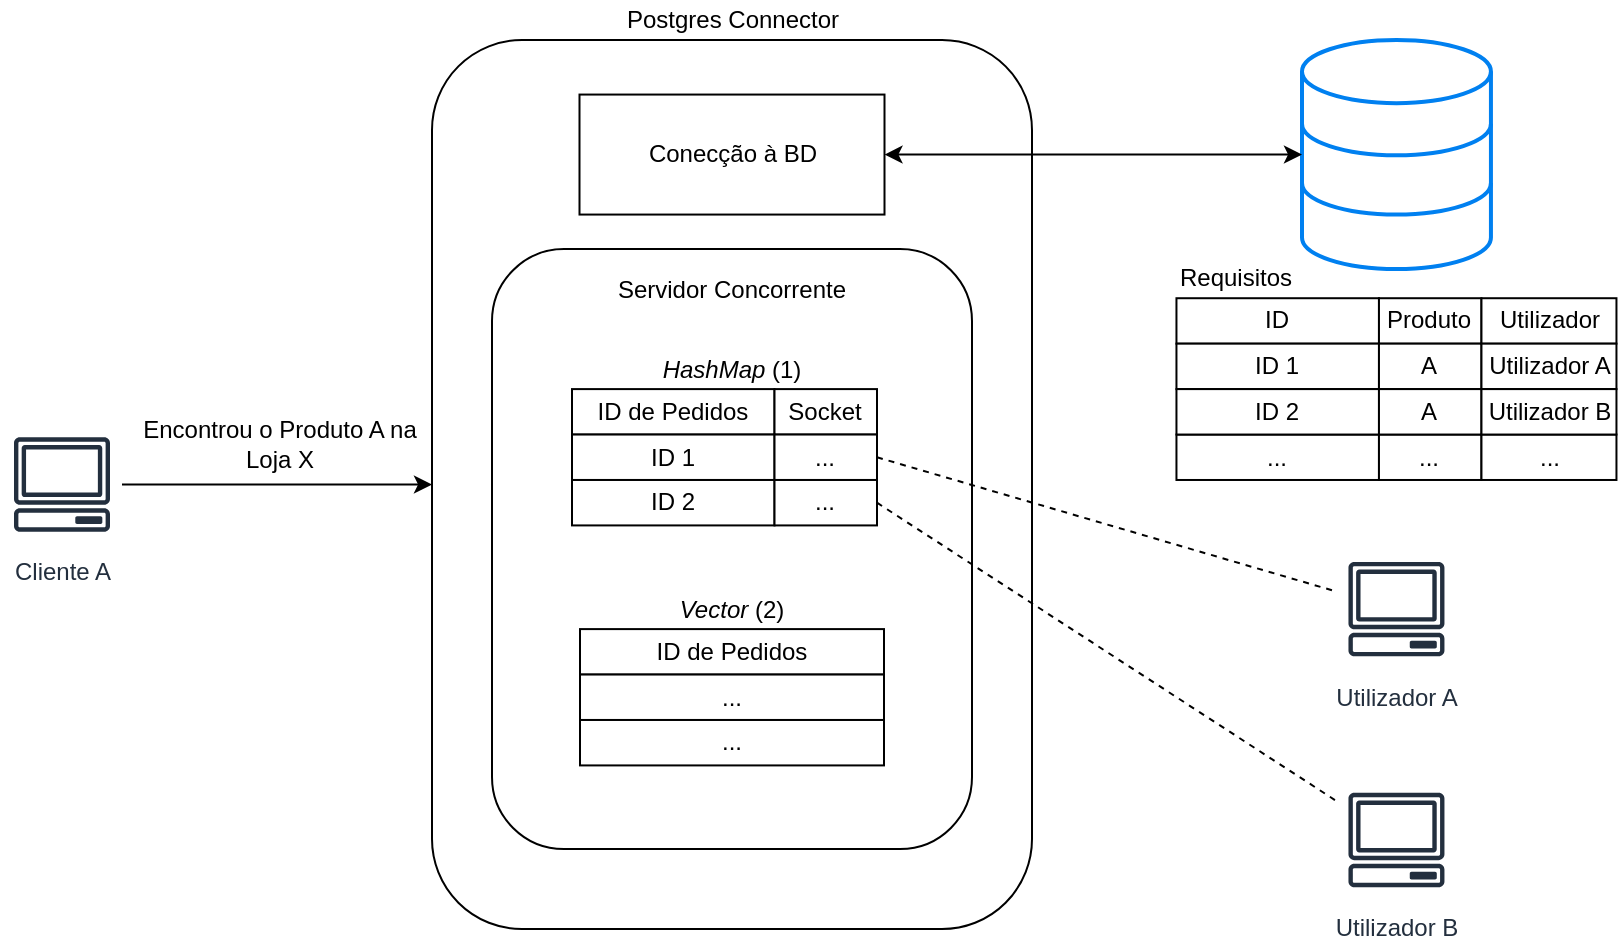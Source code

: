 <mxfile version="13.0.1" type="device" pages="3"><diagram id="4XxTPl3sYuPr9YtxDcV7" name="Page-1"><mxGraphModel dx="1240" dy="741" grid="1" gridSize="10" guides="1" tooltips="1" connect="1" arrows="1" fold="1" page="1" pageScale="1" pageWidth="850" pageHeight="1100" math="0" shadow="0"><root><mxCell id="0"/><mxCell id="1" parent="0"/><mxCell id="vNAKMnhVMsU3FL4RBdkY-1" value="" style="rounded=1;whiteSpace=wrap;html=1;" vertex="1" parent="1"><mxGeometry x="236" y="130" width="300" height="444.55" as="geometry"/></mxCell><mxCell id="vNAKMnhVMsU3FL4RBdkY-2" value="" style="rounded=1;whiteSpace=wrap;html=1;" vertex="1" parent="1"><mxGeometry x="266" y="234.55" width="240" height="300" as="geometry"/></mxCell><mxCell id="vNAKMnhVMsU3FL4RBdkY-3" value="" style="html=1;verticalLabelPosition=bottom;align=center;labelBackgroundColor=#ffffff;verticalAlign=top;strokeWidth=2;strokeColor=#0080F0;shadow=0;dashed=0;shape=mxgraph.ios7.icons.data;" vertex="1" parent="1"><mxGeometry x="671" y="130.0" width="94.47" height="114.55" as="geometry"/></mxCell><mxCell id="vNAKMnhVMsU3FL4RBdkY-4" value="Postgres Connector" style="text;html=1;strokeColor=none;fillColor=none;align=center;verticalAlign=middle;whiteSpace=wrap;rounded=0;" vertex="1" parent="1"><mxGeometry x="318.5" y="110.0" width="135" height="20" as="geometry"/></mxCell><mxCell id="vNAKMnhVMsU3FL4RBdkY-5" value="" style="endArrow=classic;startArrow=classic;html=1;entryX=1;entryY=0.5;entryDx=0;entryDy=0;" edge="1" parent="1" source="vNAKMnhVMsU3FL4RBdkY-3" target="vNAKMnhVMsU3FL4RBdkY-6"><mxGeometry width="50" height="50" relative="1" as="geometry"><mxPoint x="471" y="184.55" as="sourcePoint"/><mxPoint x="521" y="134.55" as="targetPoint"/></mxGeometry></mxCell><mxCell id="vNAKMnhVMsU3FL4RBdkY-6" value="Conecção à BD" style="rounded=0;whiteSpace=wrap;html=1;" vertex="1" parent="1"><mxGeometry x="309.75" y="157.28" width="152.5" height="60" as="geometry"/></mxCell><mxCell id="vNAKMnhVMsU3FL4RBdkY-7" value="ID de Pedidos" style="rounded=0;whiteSpace=wrap;html=1;" vertex="1" parent="1"><mxGeometry x="306" y="304.55" width="101.25" height="22.72" as="geometry"/></mxCell><mxCell id="vNAKMnhVMsU3FL4RBdkY-8" value="Socket" style="rounded=0;whiteSpace=wrap;html=1;" vertex="1" parent="1"><mxGeometry x="407.25" y="304.55" width="51.25" height="22.72" as="geometry"/></mxCell><mxCell id="vNAKMnhVMsU3FL4RBdkY-9" value="ID 1" style="rounded=0;whiteSpace=wrap;html=1;" vertex="1" parent="1"><mxGeometry x="306" y="327.27" width="101.25" height="22.72" as="geometry"/></mxCell><mxCell id="vNAKMnhVMsU3FL4RBdkY-10" value="..." style="rounded=0;whiteSpace=wrap;html=1;" vertex="1" parent="1"><mxGeometry x="407.25" y="327.27" width="51.25" height="22.72" as="geometry"/></mxCell><mxCell id="vNAKMnhVMsU3FL4RBdkY-11" value="ID 2" style="rounded=0;whiteSpace=wrap;html=1;" vertex="1" parent="1"><mxGeometry x="306" y="349.99" width="101.25" height="22.72" as="geometry"/></mxCell><mxCell id="vNAKMnhVMsU3FL4RBdkY-12" value="..." style="rounded=0;whiteSpace=wrap;html=1;" vertex="1" parent="1"><mxGeometry x="407.25" y="349.99" width="51.25" height="22.72" as="geometry"/></mxCell><mxCell id="vNAKMnhVMsU3FL4RBdkY-13" value="Servidor Concorrente" style="text;html=1;strokeColor=none;fillColor=none;align=center;verticalAlign=middle;whiteSpace=wrap;rounded=0;" vertex="1" parent="1"><mxGeometry x="321" y="244.55" width="130" height="20" as="geometry"/></mxCell><mxCell id="vNAKMnhVMsU3FL4RBdkY-14" value="&lt;i&gt;HashMap &lt;/i&gt;(1)" style="text;html=1;strokeColor=none;fillColor=none;align=center;verticalAlign=middle;whiteSpace=wrap;rounded=0;" vertex="1" parent="1"><mxGeometry x="321" y="284.55" width="130" height="20" as="geometry"/></mxCell><mxCell id="vNAKMnhVMsU3FL4RBdkY-15" value="ID de Pedidos" style="rounded=0;whiteSpace=wrap;html=1;" vertex="1" parent="1"><mxGeometry x="310" y="424.55" width="152" height="22.72" as="geometry"/></mxCell><mxCell id="vNAKMnhVMsU3FL4RBdkY-16" value="..." style="rounded=0;whiteSpace=wrap;html=1;" vertex="1" parent="1"><mxGeometry x="310" y="447.27" width="152" height="22.72" as="geometry"/></mxCell><mxCell id="vNAKMnhVMsU3FL4RBdkY-17" value="..." style="rounded=0;whiteSpace=wrap;html=1;" vertex="1" parent="1"><mxGeometry x="310" y="469.99" width="152" height="22.72" as="geometry"/></mxCell><mxCell id="vNAKMnhVMsU3FL4RBdkY-18" value="&lt;i&gt;Vector&amp;nbsp;&lt;/i&gt;(2)" style="text;html=1;strokeColor=none;fillColor=none;align=center;verticalAlign=middle;whiteSpace=wrap;rounded=0;" vertex="1" parent="1"><mxGeometry x="321" y="404.55" width="130" height="20" as="geometry"/></mxCell><mxCell id="vNAKMnhVMsU3FL4RBdkY-19" style="edgeStyle=orthogonalEdgeStyle;rounded=0;orthogonalLoop=1;jettySize=auto;html=1;" edge="1" parent="1" source="vNAKMnhVMsU3FL4RBdkY-20" target="vNAKMnhVMsU3FL4RBdkY-1"><mxGeometry relative="1" as="geometry"/></mxCell><mxCell id="vNAKMnhVMsU3FL4RBdkY-20" value="Cliente A" style="outlineConnect=0;fontColor=#232F3E;gradientColor=none;strokeColor=#232F3E;fillColor=#ffffff;dashed=0;verticalLabelPosition=bottom;verticalAlign=top;align=center;html=1;fontSize=12;fontStyle=0;aspect=fixed;shape=mxgraph.aws4.resourceIcon;resIcon=mxgraph.aws4.client;" vertex="1" parent="1"><mxGeometry x="21" y="322.27" width="60" height="60" as="geometry"/></mxCell><mxCell id="vNAKMnhVMsU3FL4RBdkY-24" value="ID" style="rounded=0;whiteSpace=wrap;html=1;" vertex="1" parent="1"><mxGeometry x="608.23" y="259.11" width="101.25" height="22.72" as="geometry"/></mxCell><mxCell id="vNAKMnhVMsU3FL4RBdkY-25" value="Produto" style="rounded=0;whiteSpace=wrap;html=1;" vertex="1" parent="1"><mxGeometry x="709.48" y="259.11" width="51.25" height="22.72" as="geometry"/></mxCell><mxCell id="vNAKMnhVMsU3FL4RBdkY-26" value="ID 1" style="rounded=0;whiteSpace=wrap;html=1;" vertex="1" parent="1"><mxGeometry x="608.23" y="281.83" width="101.25" height="22.72" as="geometry"/></mxCell><mxCell id="vNAKMnhVMsU3FL4RBdkY-27" value="A" style="rounded=0;whiteSpace=wrap;html=1;" vertex="1" parent="1"><mxGeometry x="709.48" y="281.83" width="51.25" height="22.72" as="geometry"/></mxCell><mxCell id="vNAKMnhVMsU3FL4RBdkY-28" value="..." style="rounded=0;whiteSpace=wrap;html=1;" vertex="1" parent="1"><mxGeometry x="608.23" y="327.27" width="101.25" height="22.72" as="geometry"/></mxCell><mxCell id="vNAKMnhVMsU3FL4RBdkY-29" value="..." style="rounded=0;whiteSpace=wrap;html=1;" vertex="1" parent="1"><mxGeometry x="709.48" y="327.27" width="51.25" height="22.72" as="geometry"/></mxCell><mxCell id="vNAKMnhVMsU3FL4RBdkY-30" value="ID 2" style="rounded=0;whiteSpace=wrap;html=1;" vertex="1" parent="1"><mxGeometry x="608.23" y="304.55" width="101.25" height="22.72" as="geometry"/></mxCell><mxCell id="vNAKMnhVMsU3FL4RBdkY-31" value="A" style="rounded=0;whiteSpace=wrap;html=1;" vertex="1" parent="1"><mxGeometry x="709.48" y="304.55" width="51.25" height="22.72" as="geometry"/></mxCell><mxCell id="vNAKMnhVMsU3FL4RBdkY-32" value="Utilizador" style="rounded=0;whiteSpace=wrap;html=1;" vertex="1" parent="1"><mxGeometry x="760.73" y="259.11" width="67.5" height="22.72" as="geometry"/></mxCell><mxCell id="vNAKMnhVMsU3FL4RBdkY-33" value="Utilizador A" style="rounded=0;whiteSpace=wrap;html=1;" vertex="1" parent="1"><mxGeometry x="760.73" y="281.83" width="67.5" height="22.72" as="geometry"/></mxCell><mxCell id="vNAKMnhVMsU3FL4RBdkY-34" value="..." style="rounded=0;whiteSpace=wrap;html=1;" vertex="1" parent="1"><mxGeometry x="760.73" y="327.27" width="67.5" height="22.72" as="geometry"/></mxCell><mxCell id="vNAKMnhVMsU3FL4RBdkY-35" value="Utilizador B" style="rounded=0;whiteSpace=wrap;html=1;" vertex="1" parent="1"><mxGeometry x="760.73" y="304.55" width="67.5" height="22.72" as="geometry"/></mxCell><mxCell id="Ftv_5fdyL4YJnGauMV8R-1" value="Encontrou o Produto A na Loja X" style="text;html=1;strokeColor=none;fillColor=none;align=center;verticalAlign=middle;whiteSpace=wrap;rounded=0;" vertex="1" parent="1"><mxGeometry x="90" y="322.27" width="140" height="20" as="geometry"/></mxCell><mxCell id="APRrGDDWWKQOit0nVy4c-1" value="Utilizador A" style="outlineConnect=0;fontColor=#232F3E;gradientColor=none;strokeColor=#232F3E;fillColor=#ffffff;dashed=0;verticalLabelPosition=bottom;verticalAlign=top;align=center;html=1;fontSize=12;fontStyle=0;aspect=fixed;shape=mxgraph.aws4.resourceIcon;resIcon=mxgraph.aws4.client;" vertex="1" parent="1"><mxGeometry x="688.23" y="384.55" width="60" height="60" as="geometry"/></mxCell><mxCell id="APRrGDDWWKQOit0nVy4c-2" value="Utilizador B" style="outlineConnect=0;fontColor=#232F3E;gradientColor=none;strokeColor=#232F3E;fillColor=#ffffff;dashed=0;verticalLabelPosition=bottom;verticalAlign=top;align=center;html=1;fontSize=12;fontStyle=0;aspect=fixed;shape=mxgraph.aws4.resourceIcon;resIcon=mxgraph.aws4.client;" vertex="1" parent="1"><mxGeometry x="688.23" y="500" width="60" height="60" as="geometry"/></mxCell><mxCell id="APRrGDDWWKQOit0nVy4c-3" value="" style="endArrow=none;dashed=1;html=1;exitX=1;exitY=0.5;exitDx=0;exitDy=0;" edge="1" parent="1" source="vNAKMnhVMsU3FL4RBdkY-10" target="APRrGDDWWKQOit0nVy4c-1"><mxGeometry width="50" height="50" relative="1" as="geometry"><mxPoint x="400" y="350" as="sourcePoint"/><mxPoint x="450" y="300" as="targetPoint"/></mxGeometry></mxCell><mxCell id="APRrGDDWWKQOit0nVy4c-4" value="" style="endArrow=none;dashed=1;html=1;exitX=1;exitY=0.5;exitDx=0;exitDy=0;" edge="1" parent="1" source="vNAKMnhVMsU3FL4RBdkY-12" target="APRrGDDWWKQOit0nVy4c-2"><mxGeometry width="50" height="50" relative="1" as="geometry"><mxPoint x="468.5" y="348.63" as="sourcePoint"/><mxPoint x="698.23" y="415.781" as="targetPoint"/></mxGeometry></mxCell><mxCell id="Ac1r4XVP5CxXflfYGgy1-1" value="Requisitos" style="text;html=1;strokeColor=none;fillColor=none;align=center;verticalAlign=middle;whiteSpace=wrap;rounded=0;" vertex="1" parent="1"><mxGeometry x="608.23" y="239.11" width="60" height="20" as="geometry"/></mxCell></root></mxGraphModel></diagram><diagram id="jnk1sus6lYg9nE-aTzoG" name="Page-2"><mxGraphModel dx="1021" dy="611" grid="1" gridSize="10" guides="1" tooltips="1" connect="1" arrows="1" fold="1" page="1" pageScale="1" pageWidth="850" pageHeight="1100" math="0" shadow="0"><root><mxCell id="2O0lcBuQnykFtfWZ8n_a-0"/><mxCell id="2O0lcBuQnykFtfWZ8n_a-1" parent="2O0lcBuQnykFtfWZ8n_a-0"/><mxCell id="fPxJSQWjXqjuuxurFxTu-0" value="" style="rounded=1;whiteSpace=wrap;html=1;" vertex="1" parent="2O0lcBuQnykFtfWZ8n_a-1"><mxGeometry x="236" y="130" width="300" height="444.55" as="geometry"/></mxCell><mxCell id="fPxJSQWjXqjuuxurFxTu-1" value="" style="rounded=1;whiteSpace=wrap;html=1;" vertex="1" parent="2O0lcBuQnykFtfWZ8n_a-1"><mxGeometry x="266" y="234.55" width="240" height="300" as="geometry"/></mxCell><mxCell id="fPxJSQWjXqjuuxurFxTu-2" value="" style="html=1;verticalLabelPosition=bottom;align=center;labelBackgroundColor=#ffffff;verticalAlign=top;strokeWidth=2;strokeColor=#0080F0;shadow=0;dashed=0;shape=mxgraph.ios7.icons.data;" vertex="1" parent="2O0lcBuQnykFtfWZ8n_a-1"><mxGeometry x="671" y="130.0" width="94.47" height="114.55" as="geometry"/></mxCell><mxCell id="fPxJSQWjXqjuuxurFxTu-3" value="Postgres Connector" style="text;html=1;strokeColor=none;fillColor=none;align=center;verticalAlign=middle;whiteSpace=wrap;rounded=0;" vertex="1" parent="2O0lcBuQnykFtfWZ8n_a-1"><mxGeometry x="318.5" y="110.0" width="135" height="20" as="geometry"/></mxCell><mxCell id="fPxJSQWjXqjuuxurFxTu-4" value="" style="endArrow=classic;startArrow=classic;html=1;entryX=1;entryY=0.5;entryDx=0;entryDy=0;" edge="1" parent="2O0lcBuQnykFtfWZ8n_a-1" source="fPxJSQWjXqjuuxurFxTu-2" target="fPxJSQWjXqjuuxurFxTu-5"><mxGeometry width="50" height="50" relative="1" as="geometry"><mxPoint x="471" y="184.55" as="sourcePoint"/><mxPoint x="521" y="134.55" as="targetPoint"/></mxGeometry></mxCell><mxCell id="fPxJSQWjXqjuuxurFxTu-5" value="Conecção à BD" style="rounded=0;whiteSpace=wrap;html=1;" vertex="1" parent="2O0lcBuQnykFtfWZ8n_a-1"><mxGeometry x="309.75" y="157.28" width="152.5" height="60" as="geometry"/></mxCell><mxCell id="fPxJSQWjXqjuuxurFxTu-6" value="ID de Pedidos" style="rounded=0;whiteSpace=wrap;html=1;" vertex="1" parent="2O0lcBuQnykFtfWZ8n_a-1"><mxGeometry x="306" y="304.55" width="101.25" height="22.72" as="geometry"/></mxCell><mxCell id="fPxJSQWjXqjuuxurFxTu-7" value="Socket" style="rounded=0;whiteSpace=wrap;html=1;" vertex="1" parent="2O0lcBuQnykFtfWZ8n_a-1"><mxGeometry x="407.25" y="304.55" width="51.25" height="22.72" as="geometry"/></mxCell><mxCell id="fPxJSQWjXqjuuxurFxTu-8" value="ID 1" style="rounded=0;whiteSpace=wrap;html=1;" vertex="1" parent="2O0lcBuQnykFtfWZ8n_a-1"><mxGeometry x="306" y="327.27" width="101.25" height="22.72" as="geometry"/></mxCell><mxCell id="fPxJSQWjXqjuuxurFxTu-9" value="..." style="rounded=0;whiteSpace=wrap;html=1;" vertex="1" parent="2O0lcBuQnykFtfWZ8n_a-1"><mxGeometry x="407.25" y="327.27" width="51.25" height="22.72" as="geometry"/></mxCell><mxCell id="fPxJSQWjXqjuuxurFxTu-10" value="ID 2" style="rounded=0;whiteSpace=wrap;html=1;" vertex="1" parent="2O0lcBuQnykFtfWZ8n_a-1"><mxGeometry x="306" y="349.99" width="101.25" height="22.72" as="geometry"/></mxCell><mxCell id="fPxJSQWjXqjuuxurFxTu-11" value="..." style="rounded=0;whiteSpace=wrap;html=1;" vertex="1" parent="2O0lcBuQnykFtfWZ8n_a-1"><mxGeometry x="407.25" y="349.99" width="51.25" height="22.72" as="geometry"/></mxCell><mxCell id="fPxJSQWjXqjuuxurFxTu-12" value="Servidor Concorrente" style="text;html=1;strokeColor=none;fillColor=none;align=center;verticalAlign=middle;whiteSpace=wrap;rounded=0;" vertex="1" parent="2O0lcBuQnykFtfWZ8n_a-1"><mxGeometry x="321" y="244.55" width="130" height="20" as="geometry"/></mxCell><mxCell id="fPxJSQWjXqjuuxurFxTu-13" value="&lt;i&gt;HashMap &lt;/i&gt;(1)" style="text;html=1;strokeColor=none;fillColor=none;align=center;verticalAlign=middle;whiteSpace=wrap;rounded=0;" vertex="1" parent="2O0lcBuQnykFtfWZ8n_a-1"><mxGeometry x="321" y="284.55" width="130" height="20" as="geometry"/></mxCell><mxCell id="fPxJSQWjXqjuuxurFxTu-14" value="ID de Pedidos" style="rounded=0;whiteSpace=wrap;html=1;" vertex="1" parent="2O0lcBuQnykFtfWZ8n_a-1"><mxGeometry x="310" y="424.55" width="152" height="22.72" as="geometry"/></mxCell><mxCell id="fPxJSQWjXqjuuxurFxTu-15" value="..." style="rounded=0;whiteSpace=wrap;html=1;" vertex="1" parent="2O0lcBuQnykFtfWZ8n_a-1"><mxGeometry x="310" y="447.27" width="152" height="22.72" as="geometry"/></mxCell><mxCell id="fPxJSQWjXqjuuxurFxTu-16" value="..." style="rounded=0;whiteSpace=wrap;html=1;" vertex="1" parent="2O0lcBuQnykFtfWZ8n_a-1"><mxGeometry x="310" y="469.99" width="152" height="22.72" as="geometry"/></mxCell><mxCell id="fPxJSQWjXqjuuxurFxTu-17" value="&lt;i&gt;Vector&amp;nbsp;&lt;/i&gt;(2)" style="text;html=1;strokeColor=none;fillColor=none;align=center;verticalAlign=middle;whiteSpace=wrap;rounded=0;" vertex="1" parent="2O0lcBuQnykFtfWZ8n_a-1"><mxGeometry x="321" y="404.55" width="130" height="20" as="geometry"/></mxCell><mxCell id="fPxJSQWjXqjuuxurFxTu-18" style="edgeStyle=orthogonalEdgeStyle;rounded=0;orthogonalLoop=1;jettySize=auto;html=1;" edge="1" parent="2O0lcBuQnykFtfWZ8n_a-1" source="fPxJSQWjXqjuuxurFxTu-19" target="fPxJSQWjXqjuuxurFxTu-0"><mxGeometry relative="1" as="geometry"/></mxCell><mxCell id="fPxJSQWjXqjuuxurFxTu-19" value="Cliente A" style="outlineConnect=0;fontColor=#232F3E;gradientColor=none;strokeColor=#232F3E;fillColor=#ffffff;dashed=0;verticalLabelPosition=bottom;verticalAlign=top;align=center;html=1;fontSize=12;fontStyle=0;aspect=fixed;shape=mxgraph.aws4.resourceIcon;resIcon=mxgraph.aws4.client;" vertex="1" parent="2O0lcBuQnykFtfWZ8n_a-1"><mxGeometry x="21" y="322.27" width="60" height="60" as="geometry"/></mxCell><mxCell id="fPxJSQWjXqjuuxurFxTu-20" value="ID" style="rounded=0;whiteSpace=wrap;html=1;" vertex="1" parent="2O0lcBuQnykFtfWZ8n_a-1"><mxGeometry x="608.23" y="259.11" width="101.25" height="22.72" as="geometry"/></mxCell><mxCell id="fPxJSQWjXqjuuxurFxTu-21" value="Produto" style="rounded=0;whiteSpace=wrap;html=1;" vertex="1" parent="2O0lcBuQnykFtfWZ8n_a-1"><mxGeometry x="709.48" y="259.11" width="51.25" height="22.72" as="geometry"/></mxCell><mxCell id="fPxJSQWjXqjuuxurFxTu-22" value="ID 1" style="rounded=0;whiteSpace=wrap;html=1;" vertex="1" parent="2O0lcBuQnykFtfWZ8n_a-1"><mxGeometry x="608.23" y="281.83" width="101.25" height="22.72" as="geometry"/></mxCell><mxCell id="fPxJSQWjXqjuuxurFxTu-23" value="A" style="rounded=0;whiteSpace=wrap;html=1;" vertex="1" parent="2O0lcBuQnykFtfWZ8n_a-1"><mxGeometry x="709.48" y="281.83" width="51.25" height="22.72" as="geometry"/></mxCell><mxCell id="fPxJSQWjXqjuuxurFxTu-24" value="..." style="rounded=0;whiteSpace=wrap;html=1;" vertex="1" parent="2O0lcBuQnykFtfWZ8n_a-1"><mxGeometry x="608.23" y="327.27" width="101.25" height="22.72" as="geometry"/></mxCell><mxCell id="fPxJSQWjXqjuuxurFxTu-25" value="..." style="rounded=0;whiteSpace=wrap;html=1;" vertex="1" parent="2O0lcBuQnykFtfWZ8n_a-1"><mxGeometry x="709.48" y="327.27" width="51.25" height="22.72" as="geometry"/></mxCell><mxCell id="fPxJSQWjXqjuuxurFxTu-26" value="ID 2" style="rounded=0;whiteSpace=wrap;html=1;" vertex="1" parent="2O0lcBuQnykFtfWZ8n_a-1"><mxGeometry x="608.23" y="304.55" width="101.25" height="22.72" as="geometry"/></mxCell><mxCell id="fPxJSQWjXqjuuxurFxTu-27" value="A" style="rounded=0;whiteSpace=wrap;html=1;" vertex="1" parent="2O0lcBuQnykFtfWZ8n_a-1"><mxGeometry x="709.48" y="304.55" width="51.25" height="22.72" as="geometry"/></mxCell><mxCell id="fPxJSQWjXqjuuxurFxTu-28" value="Utilizador" style="rounded=0;whiteSpace=wrap;html=1;" vertex="1" parent="2O0lcBuQnykFtfWZ8n_a-1"><mxGeometry x="760.73" y="259.11" width="67.5" height="22.72" as="geometry"/></mxCell><mxCell id="fPxJSQWjXqjuuxurFxTu-29" value="Utilizador A" style="rounded=0;whiteSpace=wrap;html=1;" vertex="1" parent="2O0lcBuQnykFtfWZ8n_a-1"><mxGeometry x="760.73" y="281.83" width="67.5" height="22.72" as="geometry"/></mxCell><mxCell id="fPxJSQWjXqjuuxurFxTu-30" value="..." style="rounded=0;whiteSpace=wrap;html=1;" vertex="1" parent="2O0lcBuQnykFtfWZ8n_a-1"><mxGeometry x="760.73" y="327.27" width="67.5" height="22.72" as="geometry"/></mxCell><mxCell id="fPxJSQWjXqjuuxurFxTu-31" value="Utilizador B" style="rounded=0;whiteSpace=wrap;html=1;" vertex="1" parent="2O0lcBuQnykFtfWZ8n_a-1"><mxGeometry x="760.73" y="304.55" width="67.5" height="22.72" as="geometry"/></mxCell><mxCell id="fPxJSQWjXqjuuxurFxTu-32" value="Encontrou o Produto A na Loja X" style="text;html=1;strokeColor=none;fillColor=none;align=center;verticalAlign=middle;whiteSpace=wrap;rounded=0;" vertex="1" parent="2O0lcBuQnykFtfWZ8n_a-1"><mxGeometry x="90" y="322.27" width="140" height="20" as="geometry"/></mxCell><mxCell id="fPxJSQWjXqjuuxurFxTu-33" value="Utilizador A" style="outlineConnect=0;fontColor=#232F3E;gradientColor=none;strokeColor=#232F3E;fillColor=#ffffff;dashed=0;verticalLabelPosition=bottom;verticalAlign=top;align=center;html=1;fontSize=12;fontStyle=0;aspect=fixed;shape=mxgraph.aws4.resourceIcon;resIcon=mxgraph.aws4.client;" vertex="1" parent="2O0lcBuQnykFtfWZ8n_a-1"><mxGeometry x="688.23" y="384.55" width="60" height="60" as="geometry"/></mxCell><mxCell id="fPxJSQWjXqjuuxurFxTu-34" value="Utilizador B" style="outlineConnect=0;fontColor=#232F3E;gradientColor=none;strokeColor=#232F3E;fillColor=#ffffff;dashed=0;verticalLabelPosition=bottom;verticalAlign=top;align=center;html=1;fontSize=12;fontStyle=0;aspect=fixed;shape=mxgraph.aws4.resourceIcon;resIcon=mxgraph.aws4.client;" vertex="1" parent="2O0lcBuQnykFtfWZ8n_a-1"><mxGeometry x="688.23" y="500" width="60" height="60" as="geometry"/></mxCell><mxCell id="pjiVm4rf115F43WU6AQI-0" value="Requisitos" style="text;html=1;strokeColor=none;fillColor=none;align=center;verticalAlign=middle;whiteSpace=wrap;rounded=0;" vertex="1" parent="2O0lcBuQnykFtfWZ8n_a-1"><mxGeometry x="608.23" y="239.11" width="61.77" height="20" as="geometry"/></mxCell><mxCell id="pjiVm4rf115F43WU6AQI-1" value="Loja X" style="text;html=1;strokeColor=none;fillColor=none;align=center;verticalAlign=middle;whiteSpace=wrap;rounded=0;" vertex="1" parent="2O0lcBuQnykFtfWZ8n_a-1"><mxGeometry x="560" y="390" width="40" height="20" as="geometry"/></mxCell><mxCell id="pjiVm4rf115F43WU6AQI-2" value="" style="endArrow=classic;html=1;exitX=1;exitY=0.5;exitDx=0;exitDy=0;" edge="1" parent="2O0lcBuQnykFtfWZ8n_a-1" source="fPxJSQWjXqjuuxurFxTu-9" target="fPxJSQWjXqjuuxurFxTu-33"><mxGeometry width="50" height="50" relative="1" as="geometry"><mxPoint x="540" y="400" as="sourcePoint"/><mxPoint x="590" y="350" as="targetPoint"/></mxGeometry></mxCell><mxCell id="pjiVm4rf115F43WU6AQI-3" value="" style="endArrow=classic;html=1;exitX=1;exitY=0.5;exitDx=0;exitDy=0;" edge="1" parent="2O0lcBuQnykFtfWZ8n_a-1" source="fPxJSQWjXqjuuxurFxTu-11" target="fPxJSQWjXqjuuxurFxTu-34"><mxGeometry width="50" height="50" relative="1" as="geometry"><mxPoint x="468.5" y="348.63" as="sourcePoint"/><mxPoint x="698.23" y="415.781" as="targetPoint"/></mxGeometry></mxCell></root></mxGraphModel></diagram><diagram id="mGDq9jLWcsN814ESy_Sw" name="Page-3"><mxGraphModel dx="1240" dy="741" grid="1" gridSize="10" guides="1" tooltips="1" connect="1" arrows="1" fold="1" page="1" pageScale="1" pageWidth="850" pageHeight="1100" math="0" shadow="0"><root><mxCell id="OwDVtrYA-xD897m7nIJG-0"/><mxCell id="OwDVtrYA-xD897m7nIJG-1" parent="OwDVtrYA-xD897m7nIJG-0"/><mxCell id="OwDVtrYA-xD897m7nIJG-2" value="" style="rounded=1;whiteSpace=wrap;html=1;" vertex="1" parent="OwDVtrYA-xD897m7nIJG-1"><mxGeometry x="236" y="130" width="300" height="444.55" as="geometry"/></mxCell><mxCell id="OwDVtrYA-xD897m7nIJG-3" value="" style="rounded=1;whiteSpace=wrap;html=1;" vertex="1" parent="OwDVtrYA-xD897m7nIJG-1"><mxGeometry x="266" y="234.55" width="240" height="300" as="geometry"/></mxCell><mxCell id="OwDVtrYA-xD897m7nIJG-4" value="" style="html=1;verticalLabelPosition=bottom;align=center;labelBackgroundColor=#ffffff;verticalAlign=top;strokeWidth=2;strokeColor=#0080F0;shadow=0;dashed=0;shape=mxgraph.ios7.icons.data;" vertex="1" parent="OwDVtrYA-xD897m7nIJG-1"><mxGeometry x="671" y="130.0" width="94.47" height="114.55" as="geometry"/></mxCell><mxCell id="OwDVtrYA-xD897m7nIJG-5" value="Postgres Connector" style="text;html=1;strokeColor=none;fillColor=none;align=center;verticalAlign=middle;whiteSpace=wrap;rounded=0;" vertex="1" parent="OwDVtrYA-xD897m7nIJG-1"><mxGeometry x="318.5" y="110.0" width="135" height="20" as="geometry"/></mxCell><mxCell id="OwDVtrYA-xD897m7nIJG-6" value="" style="endArrow=classic;startArrow=classic;html=1;entryX=1;entryY=0.5;entryDx=0;entryDy=0;" edge="1" parent="OwDVtrYA-xD897m7nIJG-1" source="OwDVtrYA-xD897m7nIJG-4" target="OwDVtrYA-xD897m7nIJG-7"><mxGeometry width="50" height="50" relative="1" as="geometry"><mxPoint x="471" y="184.55" as="sourcePoint"/><mxPoint x="521" y="134.55" as="targetPoint"/></mxGeometry></mxCell><mxCell id="OwDVtrYA-xD897m7nIJG-7" value="Conecção à BD" style="rounded=0;whiteSpace=wrap;html=1;" vertex="1" parent="OwDVtrYA-xD897m7nIJG-1"><mxGeometry x="309.75" y="157.28" width="152.5" height="60" as="geometry"/></mxCell><mxCell id="OwDVtrYA-xD897m7nIJG-8" value="ID de Pedidos" style="rounded=0;whiteSpace=wrap;html=1;" vertex="1" parent="OwDVtrYA-xD897m7nIJG-1"><mxGeometry x="306" y="304.55" width="101.25" height="22.72" as="geometry"/></mxCell><mxCell id="OwDVtrYA-xD897m7nIJG-9" value="Socket" style="rounded=0;whiteSpace=wrap;html=1;" vertex="1" parent="OwDVtrYA-xD897m7nIJG-1"><mxGeometry x="407.25" y="304.55" width="51.25" height="22.72" as="geometry"/></mxCell><mxCell id="OwDVtrYA-xD897m7nIJG-10" value="ID 1" style="rounded=0;whiteSpace=wrap;html=1;" vertex="1" parent="OwDVtrYA-xD897m7nIJG-1"><mxGeometry x="306" y="327.27" width="101.25" height="22.72" as="geometry"/></mxCell><mxCell id="OwDVtrYA-xD897m7nIJG-11" value="..." style="rounded=0;whiteSpace=wrap;html=1;" vertex="1" parent="OwDVtrYA-xD897m7nIJG-1"><mxGeometry x="407.25" y="327.27" width="51.25" height="22.72" as="geometry"/></mxCell><mxCell id="OwDVtrYA-xD897m7nIJG-12" value="ID 2" style="rounded=0;whiteSpace=wrap;html=1;" vertex="1" parent="OwDVtrYA-xD897m7nIJG-1"><mxGeometry x="306" y="349.99" width="101.25" height="22.72" as="geometry"/></mxCell><mxCell id="OwDVtrYA-xD897m7nIJG-13" value="..." style="rounded=0;whiteSpace=wrap;html=1;" vertex="1" parent="OwDVtrYA-xD897m7nIJG-1"><mxGeometry x="407.25" y="349.99" width="51.25" height="22.72" as="geometry"/></mxCell><mxCell id="OwDVtrYA-xD897m7nIJG-14" value="Servidor Concorrente" style="text;html=1;strokeColor=none;fillColor=none;align=center;verticalAlign=middle;whiteSpace=wrap;rounded=0;" vertex="1" parent="OwDVtrYA-xD897m7nIJG-1"><mxGeometry x="321" y="244.55" width="130" height="20" as="geometry"/></mxCell><mxCell id="OwDVtrYA-xD897m7nIJG-15" value="&lt;i&gt;HashMap &lt;/i&gt;(1)" style="text;html=1;strokeColor=none;fillColor=none;align=center;verticalAlign=middle;whiteSpace=wrap;rounded=0;" vertex="1" parent="OwDVtrYA-xD897m7nIJG-1"><mxGeometry x="321" y="284.55" width="130" height="20" as="geometry"/></mxCell><mxCell id="OwDVtrYA-xD897m7nIJG-16" value="ID de Pedidos" style="rounded=0;whiteSpace=wrap;html=1;" vertex="1" parent="OwDVtrYA-xD897m7nIJG-1"><mxGeometry x="310" y="424.55" width="152" height="22.72" as="geometry"/></mxCell><mxCell id="OwDVtrYA-xD897m7nIJG-17" value="..." style="rounded=0;whiteSpace=wrap;html=1;" vertex="1" parent="OwDVtrYA-xD897m7nIJG-1"><mxGeometry x="310" y="447.27" width="152" height="22.72" as="geometry"/></mxCell><mxCell id="OwDVtrYA-xD897m7nIJG-18" value="..." style="rounded=0;whiteSpace=wrap;html=1;" vertex="1" parent="OwDVtrYA-xD897m7nIJG-1"><mxGeometry x="310" y="469.99" width="152" height="22.72" as="geometry"/></mxCell><mxCell id="OwDVtrYA-xD897m7nIJG-19" value="&lt;i&gt;Vector&amp;nbsp;&lt;/i&gt;(2)" style="text;html=1;strokeColor=none;fillColor=none;align=center;verticalAlign=middle;whiteSpace=wrap;rounded=0;" vertex="1" parent="OwDVtrYA-xD897m7nIJG-1"><mxGeometry x="321" y="404.55" width="130" height="20" as="geometry"/></mxCell><mxCell id="OwDVtrYA-xD897m7nIJG-20" style="edgeStyle=orthogonalEdgeStyle;rounded=0;orthogonalLoop=1;jettySize=auto;html=1;" edge="1" parent="OwDVtrYA-xD897m7nIJG-1" source="OwDVtrYA-xD897m7nIJG-21" target="OwDVtrYA-xD897m7nIJG-2"><mxGeometry relative="1" as="geometry"/></mxCell><mxCell id="OwDVtrYA-xD897m7nIJG-21" value="Cliente A" style="outlineConnect=0;fontColor=#232F3E;gradientColor=none;strokeColor=#232F3E;fillColor=#ffffff;dashed=0;verticalLabelPosition=bottom;verticalAlign=top;align=center;html=1;fontSize=12;fontStyle=0;aspect=fixed;shape=mxgraph.aws4.resourceIcon;resIcon=mxgraph.aws4.client;" vertex="1" parent="OwDVtrYA-xD897m7nIJG-1"><mxGeometry x="21" y="322.27" width="60" height="60" as="geometry"/></mxCell><mxCell id="OwDVtrYA-xD897m7nIJG-22" value="ID" style="rounded=0;whiteSpace=wrap;html=1;" vertex="1" parent="OwDVtrYA-xD897m7nIJG-1"><mxGeometry x="608.23" y="259.11" width="101.25" height="22.72" as="geometry"/></mxCell><mxCell id="OwDVtrYA-xD897m7nIJG-23" value="Produto" style="rounded=0;whiteSpace=wrap;html=1;" vertex="1" parent="OwDVtrYA-xD897m7nIJG-1"><mxGeometry x="709.48" y="259.11" width="51.25" height="22.72" as="geometry"/></mxCell><mxCell id="OwDVtrYA-xD897m7nIJG-24" value="ID 1" style="rounded=0;whiteSpace=wrap;html=1;" vertex="1" parent="OwDVtrYA-xD897m7nIJG-1"><mxGeometry x="608.23" y="281.83" width="101.25" height="22.72" as="geometry"/></mxCell><mxCell id="OwDVtrYA-xD897m7nIJG-25" value="A" style="rounded=0;whiteSpace=wrap;html=1;" vertex="1" parent="OwDVtrYA-xD897m7nIJG-1"><mxGeometry x="709.48" y="281.83" width="51.25" height="22.72" as="geometry"/></mxCell><mxCell id="OwDVtrYA-xD897m7nIJG-26" value="..." style="rounded=0;whiteSpace=wrap;html=1;" vertex="1" parent="OwDVtrYA-xD897m7nIJG-1"><mxGeometry x="608.23" y="327.27" width="101.25" height="22.72" as="geometry"/></mxCell><mxCell id="OwDVtrYA-xD897m7nIJG-27" value="..." style="rounded=0;whiteSpace=wrap;html=1;" vertex="1" parent="OwDVtrYA-xD897m7nIJG-1"><mxGeometry x="709.48" y="327.27" width="51.25" height="22.72" as="geometry"/></mxCell><mxCell id="OwDVtrYA-xD897m7nIJG-28" value="ID 2" style="rounded=0;whiteSpace=wrap;html=1;" vertex="1" parent="OwDVtrYA-xD897m7nIJG-1"><mxGeometry x="608.23" y="304.55" width="101.25" height="22.72" as="geometry"/></mxCell><mxCell id="OwDVtrYA-xD897m7nIJG-29" value="A" style="rounded=0;whiteSpace=wrap;html=1;" vertex="1" parent="OwDVtrYA-xD897m7nIJG-1"><mxGeometry x="709.48" y="304.55" width="51.25" height="22.72" as="geometry"/></mxCell><mxCell id="OwDVtrYA-xD897m7nIJG-30" value="Utilizador" style="rounded=0;whiteSpace=wrap;html=1;" vertex="1" parent="OwDVtrYA-xD897m7nIJG-1"><mxGeometry x="760.73" y="259.11" width="67.5" height="22.72" as="geometry"/></mxCell><mxCell id="OwDVtrYA-xD897m7nIJG-31" value="Utilizador A" style="rounded=0;whiteSpace=wrap;html=1;" vertex="1" parent="OwDVtrYA-xD897m7nIJG-1"><mxGeometry x="760.73" y="281.83" width="67.5" height="22.72" as="geometry"/></mxCell><mxCell id="OwDVtrYA-xD897m7nIJG-32" value="..." style="rounded=0;whiteSpace=wrap;html=1;" vertex="1" parent="OwDVtrYA-xD897m7nIJG-1"><mxGeometry x="760.73" y="327.27" width="67.5" height="22.72" as="geometry"/></mxCell><mxCell id="OwDVtrYA-xD897m7nIJG-33" value="Utilizador B" style="rounded=0;whiteSpace=wrap;html=1;" vertex="1" parent="OwDVtrYA-xD897m7nIJG-1"><mxGeometry x="760.73" y="304.55" width="67.5" height="22.72" as="geometry"/></mxCell><mxCell id="OwDVtrYA-xD897m7nIJG-34" value="Encontrou o Produto A na Loja X" style="text;html=1;strokeColor=none;fillColor=none;align=center;verticalAlign=middle;whiteSpace=wrap;rounded=0;" vertex="1" parent="OwDVtrYA-xD897m7nIJG-1"><mxGeometry x="90" y="322.27" width="140" height="20" as="geometry"/></mxCell><mxCell id="OwDVtrYA-xD897m7nIJG-37" value="Requisitos" style="text;html=1;strokeColor=none;fillColor=none;align=center;verticalAlign=middle;whiteSpace=wrap;rounded=0;" vertex="1" parent="OwDVtrYA-xD897m7nIJG-1"><mxGeometry x="608.23" y="239.11" width="61.77" height="20" as="geometry"/></mxCell><mxCell id="OwDVtrYA-xD897m7nIJG-43" value="" style="shape=link;html=1;entryX=1;entryY=0.5;entryDx=0;entryDy=0;exitX=0;exitY=0.5;exitDx=0;exitDy=0;" edge="1" parent="OwDVtrYA-xD897m7nIJG-1" source="OwDVtrYA-xD897m7nIJG-10" target="OwDVtrYA-xD897m7nIJG-11"><mxGeometry width="50" height="50" relative="1" as="geometry"><mxPoint x="420" y="340" as="sourcePoint"/><mxPoint x="470" y="290" as="targetPoint"/></mxGeometry></mxCell><mxCell id="OwDVtrYA-xD897m7nIJG-44" value="" style="shape=link;html=1;entryX=1;entryY=0.5;entryDx=0;entryDy=0;exitX=0;exitY=0.5;exitDx=0;exitDy=0;" edge="1" parent="OwDVtrYA-xD897m7nIJG-1" source="OwDVtrYA-xD897m7nIJG-12" target="OwDVtrYA-xD897m7nIJG-13"><mxGeometry width="50" height="50" relative="1" as="geometry"><mxPoint x="316" y="348.63" as="sourcePoint"/><mxPoint x="468.5" y="348.63" as="targetPoint"/></mxGeometry></mxCell><mxCell id="OwDVtrYA-xD897m7nIJG-45" value="Fecha &lt;i&gt;Sockets&lt;/i&gt;" style="text;html=1;strokeColor=none;fillColor=none;align=center;verticalAlign=middle;whiteSpace=wrap;rounded=0;" vertex="1" parent="OwDVtrYA-xD897m7nIJG-1"><mxGeometry x="463" y="338" width="40" height="20" as="geometry"/></mxCell><mxCell id="OwDVtrYA-xD897m7nIJG-46" value="" style="shape=link;html=1;entryX=1;entryY=0.5;entryDx=0;entryDy=0;exitX=0;exitY=0.5;exitDx=0;exitDy=0;" edge="1" parent="OwDVtrYA-xD897m7nIJG-1" source="OwDVtrYA-xD897m7nIJG-24" target="OwDVtrYA-xD897m7nIJG-31"><mxGeometry width="50" height="50" relative="1" as="geometry"><mxPoint x="420" y="340" as="sourcePoint"/><mxPoint x="470" y="290" as="targetPoint"/></mxGeometry></mxCell><mxCell id="OwDVtrYA-xD897m7nIJG-47" value="" style="shape=link;html=1;entryX=1;entryY=0.5;entryDx=0;entryDy=0;exitX=0;exitY=0.5;exitDx=0;exitDy=0;" edge="1" parent="OwDVtrYA-xD897m7nIJG-1" source="OwDVtrYA-xD897m7nIJG-28" target="OwDVtrYA-xD897m7nIJG-33"><mxGeometry width="50" height="50" relative="1" as="geometry"><mxPoint x="618.23" y="303.19" as="sourcePoint"/><mxPoint x="838.23" y="303.19" as="targetPoint"/></mxGeometry></mxCell><mxCell id="OwDVtrYA-xD897m7nIJG-48" value="nome_loja" style="rounded=0;whiteSpace=wrap;html=1;" vertex="1" parent="OwDVtrYA-xD897m7nIJG-1"><mxGeometry x="608.23" y="379.11" width="101.25" height="22.72" as="geometry"/></mxCell><mxCell id="OwDVtrYA-xD897m7nIJG-49" value="nome_produto" style="rounded=0;whiteSpace=wrap;html=1;" vertex="1" parent="OwDVtrYA-xD897m7nIJG-1"><mxGeometry x="709.48" y="379.11" width="100.52" height="22.72" as="geometry"/></mxCell><mxCell id="OwDVtrYA-xD897m7nIJG-50" value="X" style="rounded=0;whiteSpace=wrap;html=1;" vertex="1" parent="OwDVtrYA-xD897m7nIJG-1"><mxGeometry x="608.23" y="401.83" width="101.25" height="22.72" as="geometry"/></mxCell><mxCell id="OwDVtrYA-xD897m7nIJG-51" value="A" style="rounded=0;whiteSpace=wrap;html=1;" vertex="1" parent="OwDVtrYA-xD897m7nIJG-1"><mxGeometry x="709.48" y="401.83" width="100.52" height="22.72" as="geometry"/></mxCell><mxCell id="OwDVtrYA-xD897m7nIJG-52" value="..." style="rounded=0;whiteSpace=wrap;html=1;" vertex="1" parent="OwDVtrYA-xD897m7nIJG-1"><mxGeometry x="608.23" y="424.55" width="101.25" height="22.72" as="geometry"/></mxCell><mxCell id="OwDVtrYA-xD897m7nIJG-53" value="..." style="rounded=0;whiteSpace=wrap;html=1;" vertex="1" parent="OwDVtrYA-xD897m7nIJG-1"><mxGeometry x="709.48" y="424.55" width="100.52" height="22.72" as="geometry"/></mxCell><mxCell id="OwDVtrYA-xD897m7nIJG-60" value="Stock" style="text;html=1;strokeColor=none;fillColor=none;align=center;verticalAlign=middle;whiteSpace=wrap;rounded=0;" vertex="1" parent="OwDVtrYA-xD897m7nIJG-1"><mxGeometry x="608.23" y="359.11" width="41.77" height="20" as="geometry"/></mxCell></root></mxGraphModel></diagram></mxfile>